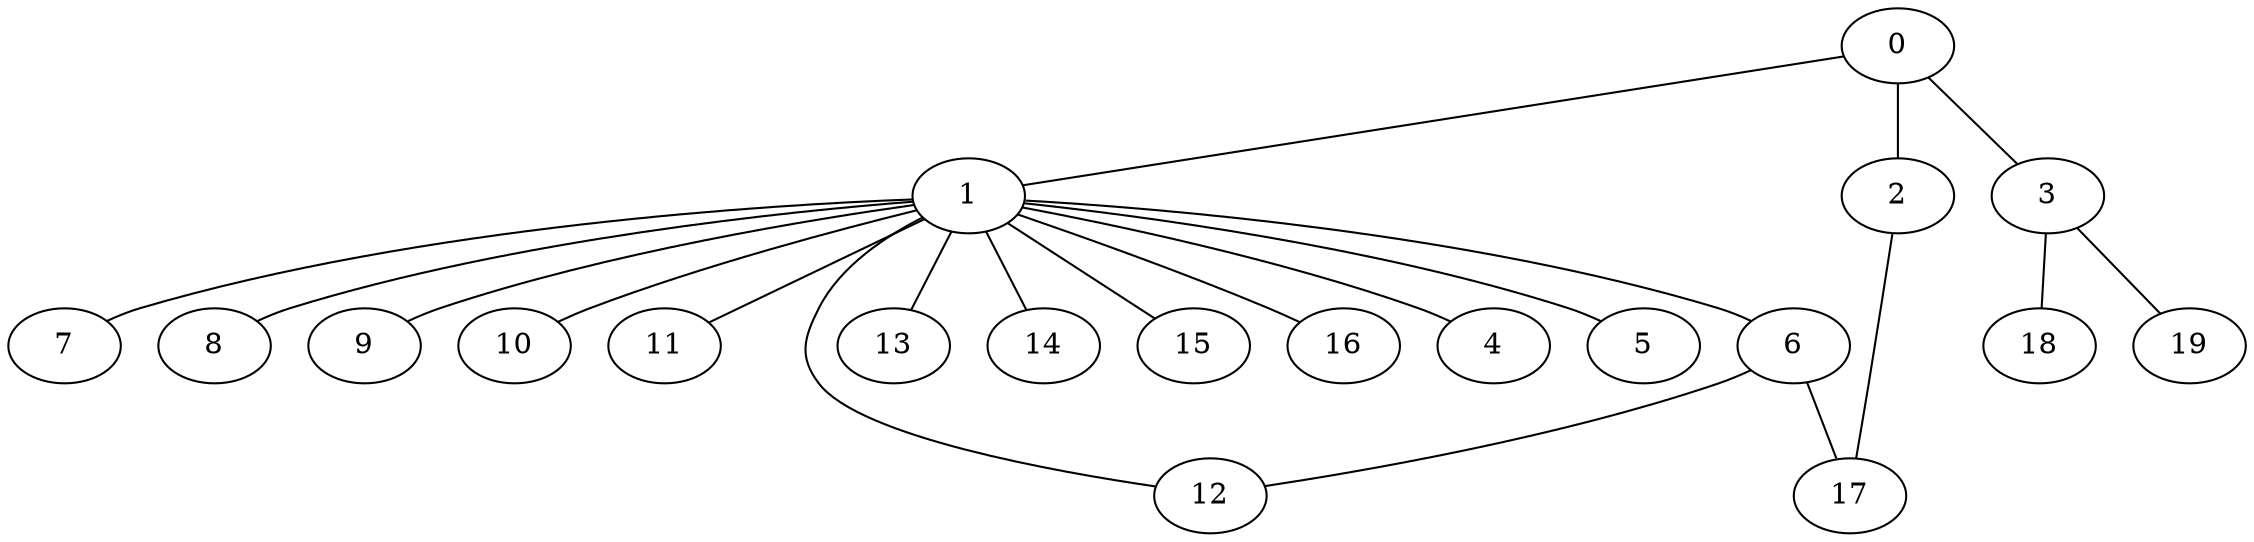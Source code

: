 
graph graphname {
    0 -- 1
0 -- 2
0 -- 3
1 -- 4
1 -- 5
1 -- 6
1 -- 7
1 -- 8
1 -- 9
1 -- 10
1 -- 11
1 -- 12
1 -- 13
1 -- 14
1 -- 15
1 -- 16
2 -- 17
3 -- 18
3 -- 19
6 -- 12
6 -- 17

}
